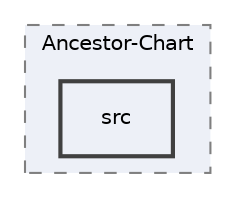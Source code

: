 digraph "C:/Users/Kristoffer Staurset/CLionProjects/Ancestor-Chart/src"
{
 // LATEX_PDF_SIZE
  edge [fontname="Helvetica",fontsize="10",labelfontname="Helvetica",labelfontsize="10"];
  node [fontname="Helvetica",fontsize="10",shape=record];
  compound=true
  subgraph clusterdir_e4d9aa0f8e867ad4a9e0e7911fccec84 {
    graph [ bgcolor="#edf0f7", pencolor="grey50", style="filled,dashed,", label="Ancestor-Chart", fontname="Helvetica", fontsize="10", URL="dir_e4d9aa0f8e867ad4a9e0e7911fccec84.html"]
  dir_fb64f2265b6bb50489b34c3ca1e19ffb [shape=box, label="src", style="filled,bold,", fillcolor="#edf0f7", color="grey25", URL="dir_fb64f2265b6bb50489b34c3ca1e19ffb.html"];
  }
}
